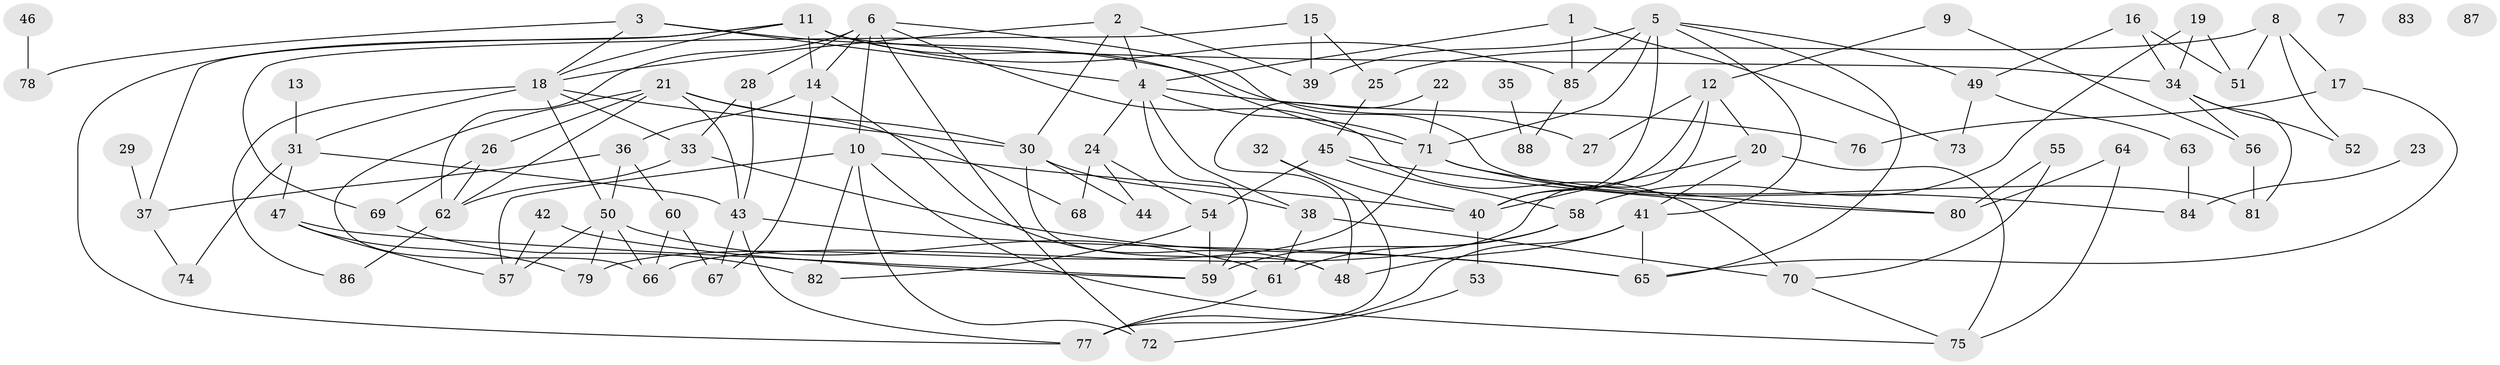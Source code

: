 // Generated by graph-tools (version 1.1) at 2025/00/03/09/25 03:00:46]
// undirected, 88 vertices, 156 edges
graph export_dot {
graph [start="1"]
  node [color=gray90,style=filled];
  1;
  2;
  3;
  4;
  5;
  6;
  7;
  8;
  9;
  10;
  11;
  12;
  13;
  14;
  15;
  16;
  17;
  18;
  19;
  20;
  21;
  22;
  23;
  24;
  25;
  26;
  27;
  28;
  29;
  30;
  31;
  32;
  33;
  34;
  35;
  36;
  37;
  38;
  39;
  40;
  41;
  42;
  43;
  44;
  45;
  46;
  47;
  48;
  49;
  50;
  51;
  52;
  53;
  54;
  55;
  56;
  57;
  58;
  59;
  60;
  61;
  62;
  63;
  64;
  65;
  66;
  67;
  68;
  69;
  70;
  71;
  72;
  73;
  74;
  75;
  76;
  77;
  78;
  79;
  80;
  81;
  82;
  83;
  84;
  85;
  86;
  87;
  88;
  1 -- 4;
  1 -- 73;
  1 -- 85;
  2 -- 4;
  2 -- 18;
  2 -- 30;
  2 -- 39;
  3 -- 4;
  3 -- 18;
  3 -- 27;
  3 -- 78;
  4 -- 24;
  4 -- 38;
  4 -- 59;
  4 -- 71;
  4 -- 76;
  5 -- 39;
  5 -- 40;
  5 -- 41;
  5 -- 49;
  5 -- 65;
  5 -- 71;
  5 -- 85;
  6 -- 10;
  6 -- 14;
  6 -- 28;
  6 -- 62;
  6 -- 70;
  6 -- 72;
  6 -- 81;
  8 -- 17;
  8 -- 25;
  8 -- 51;
  8 -- 52;
  9 -- 12;
  9 -- 56;
  10 -- 40;
  10 -- 57;
  10 -- 72;
  10 -- 75;
  10 -- 82;
  11 -- 14;
  11 -- 18;
  11 -- 34;
  11 -- 37;
  11 -- 71;
  11 -- 77;
  11 -- 85;
  12 -- 20;
  12 -- 27;
  12 -- 40;
  12 -- 66;
  13 -- 31;
  14 -- 36;
  14 -- 48;
  14 -- 67;
  15 -- 25;
  15 -- 39;
  15 -- 69;
  16 -- 34;
  16 -- 49;
  16 -- 51;
  17 -- 65;
  17 -- 76;
  18 -- 30;
  18 -- 31;
  18 -- 33;
  18 -- 50;
  18 -- 86;
  19 -- 34;
  19 -- 51;
  19 -- 58;
  20 -- 40;
  20 -- 41;
  20 -- 75;
  21 -- 26;
  21 -- 30;
  21 -- 43;
  21 -- 62;
  21 -- 66;
  21 -- 68;
  22 -- 48;
  22 -- 71;
  23 -- 84;
  24 -- 44;
  24 -- 54;
  24 -- 68;
  25 -- 45;
  26 -- 62;
  26 -- 69;
  28 -- 33;
  28 -- 43;
  29 -- 37;
  30 -- 38;
  30 -- 44;
  30 -- 48;
  31 -- 43;
  31 -- 47;
  31 -- 74;
  32 -- 40;
  32 -- 77;
  33 -- 62;
  33 -- 65;
  34 -- 52;
  34 -- 56;
  34 -- 81;
  35 -- 88;
  36 -- 37;
  36 -- 50;
  36 -- 60;
  37 -- 74;
  38 -- 61;
  38 -- 70;
  40 -- 53;
  41 -- 48;
  41 -- 65;
  41 -- 77;
  42 -- 57;
  42 -- 59;
  43 -- 65;
  43 -- 67;
  43 -- 77;
  45 -- 54;
  45 -- 58;
  45 -- 80;
  46 -- 78;
  47 -- 57;
  47 -- 59;
  47 -- 79;
  49 -- 63;
  49 -- 73;
  50 -- 57;
  50 -- 61;
  50 -- 66;
  50 -- 79;
  53 -- 72;
  54 -- 59;
  54 -- 82;
  55 -- 70;
  55 -- 80;
  56 -- 81;
  58 -- 59;
  58 -- 61;
  60 -- 66;
  60 -- 67;
  61 -- 77;
  62 -- 86;
  63 -- 84;
  64 -- 75;
  64 -- 80;
  69 -- 82;
  70 -- 75;
  71 -- 79;
  71 -- 80;
  71 -- 84;
  85 -- 88;
}
